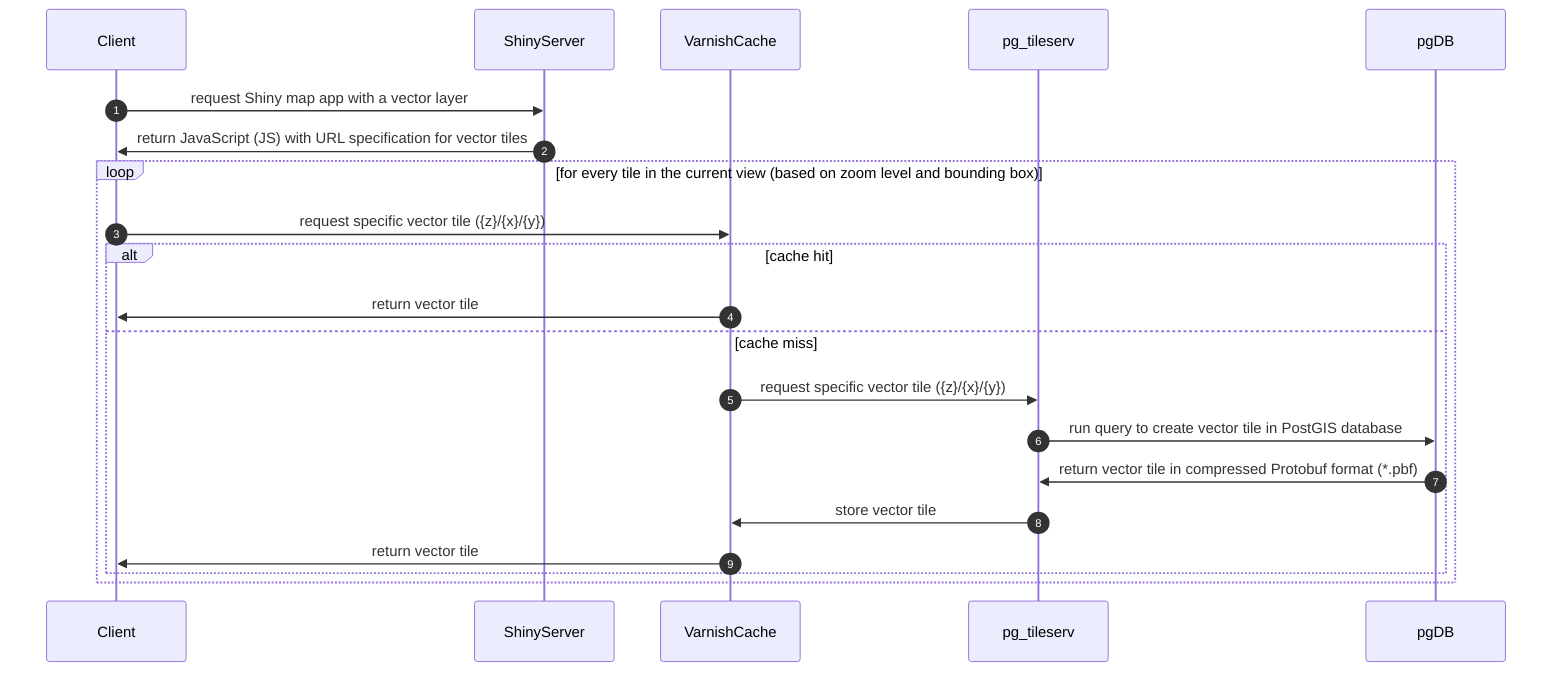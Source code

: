 sequenceDiagram
  autonumber
  Client        ->> ShinyServer: request Shiny map app with a vector layer
  ShinyServer   ->> Client: return JavaScript (JS) with URL specification for vector tiles
  loop for every tile in the current view (based on zoom level and bounding box)
    Client      ->> VarnishCache: request specific vector tile ({z}/{x}/{y})
    alt cache hit
      VarnishCache ->> Client: return vector tile
    else cache miss
      VarnishCache ->> pg_tileserv:  request specific vector tile ({z}/{x}/{y})
      pg_tileserv  ->> pgDB:         run query to create vector tile in PostGIS database
      pgDB         ->> pg_tileserv:  return vector tile in compressed Protobuf format (*.pbf)
      pg_tileserv  ->> VarnishCache: store vector tile
      VarnishCache ->> Client:       return vector tile
    end
  end
%% mmdc -i diagrams/vector.mmd --theme default --backgroundColor transparent --scale 8 -o diagrams/vector.png